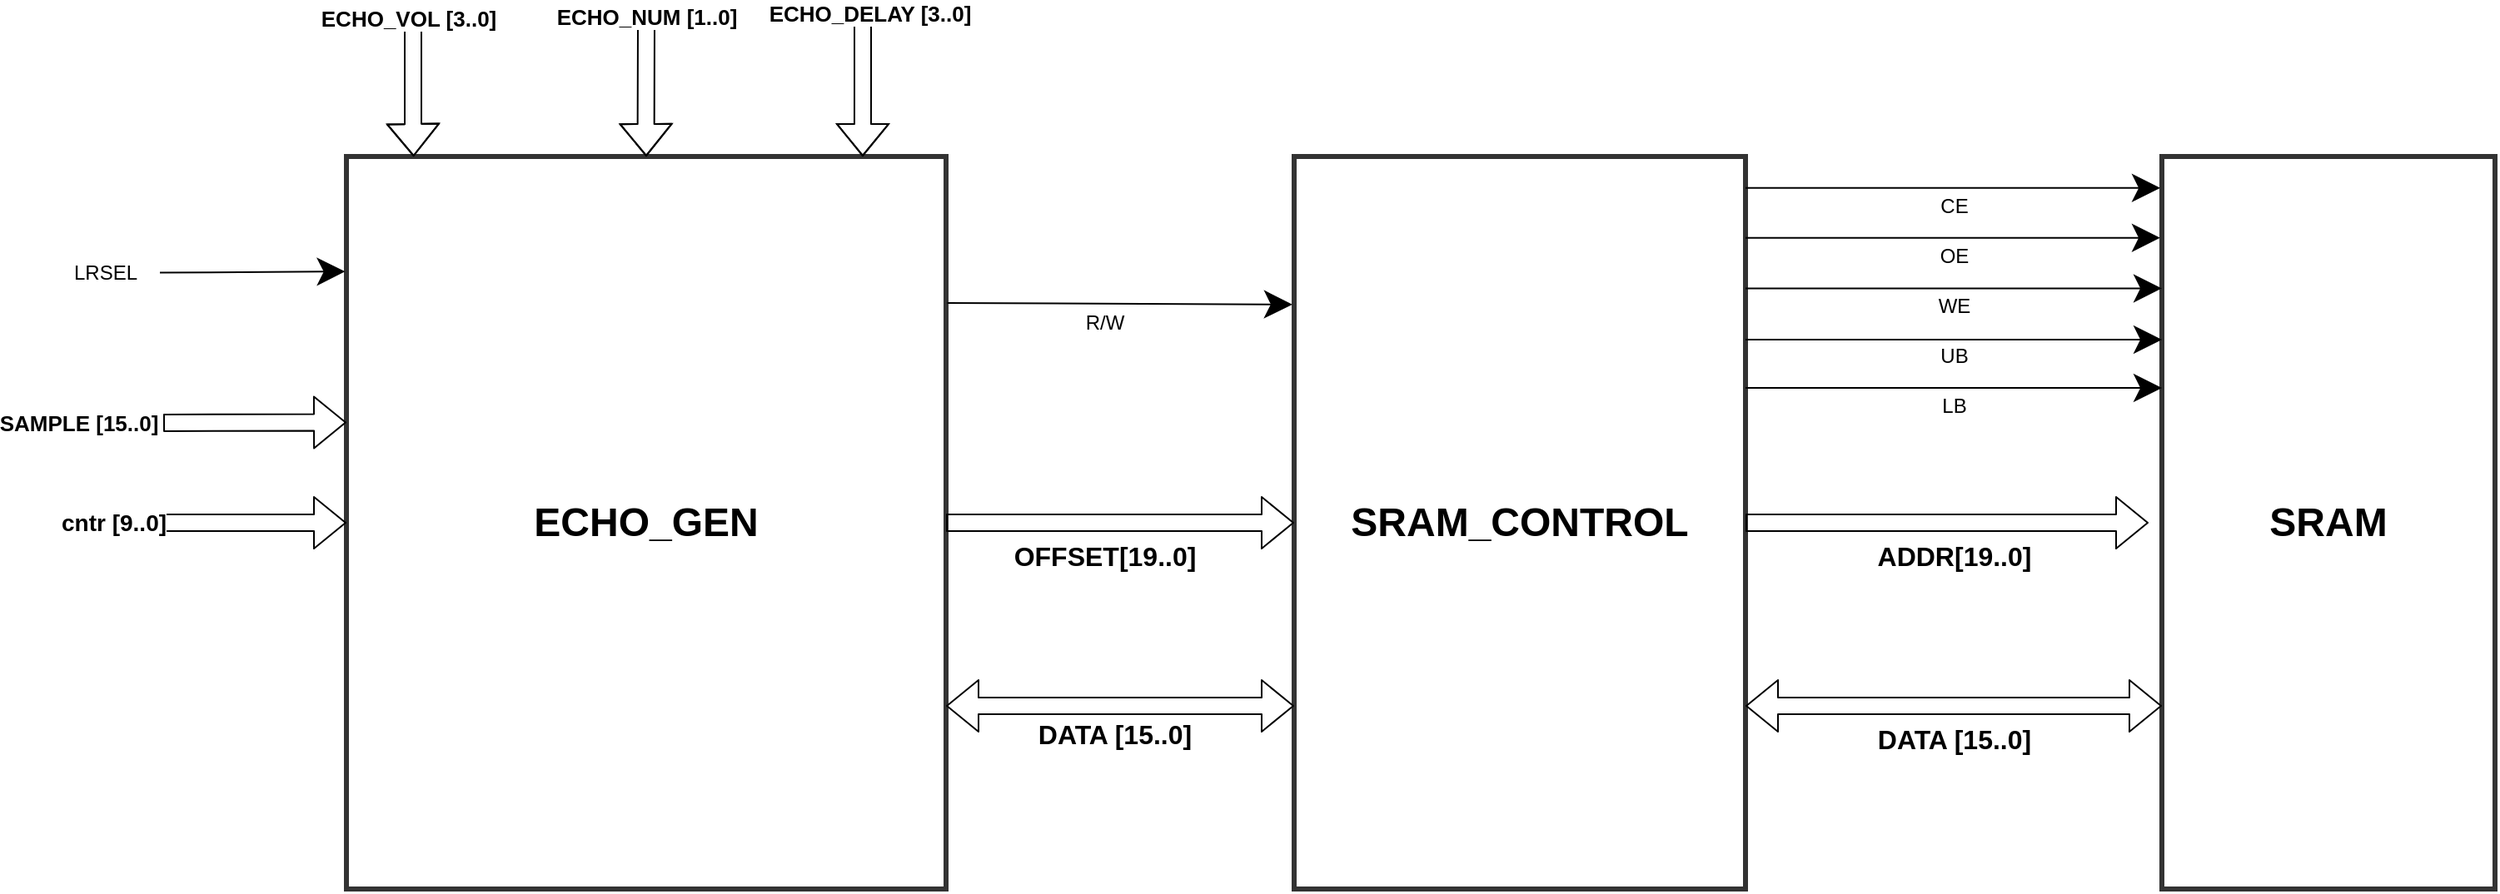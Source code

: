 <mxfile version="15.3.5" type="device" pages="3"><diagram id="BzbhYuWkib3tNttqI7C6" name="Page-2"><mxGraphModel dx="1673" dy="829" grid="1" gridSize="10" guides="1" tooltips="1" connect="1" arrows="1" fold="1" page="1" pageScale="1" pageWidth="1169" pageHeight="1654" math="0" shadow="0"><root><mxCell id="0"/><mxCell id="1" parent="0"/><mxCell id="IIOZ54nxgwFDsLbY3LtW-1" value="&lt;font style=&quot;font-size: 24px&quot;&gt;&lt;b&gt;ECHO_GEN&lt;/b&gt;&lt;/font&gt;" style="rounded=0;whiteSpace=wrap;html=1;hachureGap=4;pointerEvents=0;opacity=80;strokeWidth=3;" vertex="1" parent="1"><mxGeometry x="510" y="270" width="360" height="440" as="geometry"/></mxCell><mxCell id="IIOZ54nxgwFDsLbY3LtW-2" value="LRSEL" style="text;html=1;align=center;verticalAlign=middle;resizable=0;points=[];autosize=1;strokeColor=none;fillColor=none;fontStyle=0;fontSize=12;" vertex="1" parent="1"><mxGeometry x="340" y="330" width="50" height="20" as="geometry"/></mxCell><mxCell id="IIOZ54nxgwFDsLbY3LtW-3" value="" style="endArrow=classic;html=1;startSize=14;endSize=14;sourcePerimeterSpacing=8;targetPerimeterSpacing=8;entryX=-0.002;entryY=0.157;entryDx=0;entryDy=0;entryPerimeter=0;" edge="1" parent="1" source="IIOZ54nxgwFDsLbY3LtW-2" target="IIOZ54nxgwFDsLbY3LtW-1"><mxGeometry width="50" height="50" relative="1" as="geometry"><mxPoint x="535" y="420" as="sourcePoint"/><mxPoint x="515" y="327" as="targetPoint"/></mxGeometry></mxCell><mxCell id="IIOZ54nxgwFDsLbY3LtW-4" value="&lt;b&gt;&lt;font style=&quot;font-size: 24px&quot;&gt;SRAM_CONTROL&lt;/font&gt;&lt;/b&gt;" style="rounded=0;whiteSpace=wrap;html=1;hachureGap=4;pointerEvents=0;opacity=80;strokeWidth=3;" vertex="1" parent="1"><mxGeometry x="1079" y="270" width="271" height="440" as="geometry"/></mxCell><mxCell id="IIOZ54nxgwFDsLbY3LtW-5" value="R/W" style="text;html=1;align=center;verticalAlign=middle;resizable=0;points=[];autosize=1;strokeColor=none;fillColor=none;fontSize=12;" vertex="1" parent="1"><mxGeometry x="945" y="360" width="40" height="20" as="geometry"/></mxCell><mxCell id="IIOZ54nxgwFDsLbY3LtW-6" value="" style="endArrow=classic;html=1;startSize=14;endSize=14;sourcePerimeterSpacing=8;targetPerimeterSpacing=8;exitX=1.002;exitY=0.2;exitDx=0;exitDy=0;exitPerimeter=0;entryX=-0.004;entryY=0.202;entryDx=0;entryDy=0;entryPerimeter=0;" edge="1" parent="1" source="IIOZ54nxgwFDsLbY3LtW-1" target="IIOZ54nxgwFDsLbY3LtW-4"><mxGeometry width="50" height="50" relative="1" as="geometry"><mxPoint x="1064" y="480" as="sourcePoint"/><mxPoint x="1083" y="360" as="targetPoint"/></mxGeometry></mxCell><mxCell id="IIOZ54nxgwFDsLbY3LtW-7" value="" style="shape=flexArrow;endArrow=classic;html=1;sourcePerimeterSpacing=8;targetPerimeterSpacing=8;entryX=0;entryY=0.5;entryDx=0;entryDy=0;exitX=1;exitY=0.5;exitDx=0;exitDy=0;" edge="1" parent="1" source="IIOZ54nxgwFDsLbY3LtW-1" target="IIOZ54nxgwFDsLbY3LtW-4"><mxGeometry width="50" height="50" relative="1" as="geometry"><mxPoint x="1000" y="490" as="sourcePoint"/><mxPoint x="1055" y="490" as="targetPoint"/></mxGeometry></mxCell><mxCell id="IIOZ54nxgwFDsLbY3LtW-8" value="&lt;b&gt;&lt;font style=&quot;font-size: 16px&quot;&gt;OFFSET[19..0]&lt;/font&gt;&lt;/b&gt;" style="text;html=1;align=center;verticalAlign=middle;resizable=0;points=[];autosize=1;strokeColor=none;fillColor=none;" vertex="1" parent="1"><mxGeometry x="900" y="500" width="130" height="20" as="geometry"/></mxCell><mxCell id="IIOZ54nxgwFDsLbY3LtW-9" value="&lt;b&gt;&lt;font style=&quot;font-size: 24px&quot;&gt;SRAM&lt;/font&gt;&lt;/b&gt;" style="rounded=0;whiteSpace=wrap;html=1;hachureGap=4;pointerEvents=0;opacity=80;strokeWidth=3;" vertex="1" parent="1"><mxGeometry x="1600" y="270" width="200" height="440" as="geometry"/></mxCell><mxCell id="IIOZ54nxgwFDsLbY3LtW-10" value="CE" style="text;html=1;align=center;verticalAlign=middle;resizable=0;points=[];autosize=1;strokeColor=none;fillColor=none;" vertex="1" parent="1"><mxGeometry x="1460" y="290" width="30" height="20" as="geometry"/></mxCell><mxCell id="IIOZ54nxgwFDsLbY3LtW-11" value="" style="endArrow=classic;html=1;startSize=14;endSize=14;sourcePerimeterSpacing=8;targetPerimeterSpacing=8;entryX=-0.005;entryY=0.043;entryDx=0;entryDy=0;entryPerimeter=0;exitX=1;exitY=0.043;exitDx=0;exitDy=0;exitPerimeter=0;" edge="1" parent="1" source="IIOZ54nxgwFDsLbY3LtW-4" target="IIOZ54nxgwFDsLbY3LtW-9"><mxGeometry width="50" height="50" relative="1" as="geometry"><mxPoint x="1515.0" y="289.775" as="sourcePoint"/><mxPoint x="1601.62" y="289.08" as="targetPoint"/></mxGeometry></mxCell><mxCell id="IIOZ54nxgwFDsLbY3LtW-12" value="" style="shape=flexArrow;endArrow=classic;html=1;sourcePerimeterSpacing=8;targetPerimeterSpacing=8;exitX=1;exitY=0.5;exitDx=0;exitDy=0;" edge="1" parent="1" source="IIOZ54nxgwFDsLbY3LtW-4" target="IIOZ54nxgwFDsLbY3LtW-9"><mxGeometry width="50" height="50" relative="1" as="geometry"><mxPoint x="1530.0" y="460" as="sourcePoint"/><mxPoint x="1602" y="460" as="targetPoint"/></mxGeometry></mxCell><mxCell id="IIOZ54nxgwFDsLbY3LtW-13" value="&lt;b&gt;&lt;font style=&quot;font-size: 16px&quot;&gt;ADDR[19..0]&lt;/font&gt;&lt;/b&gt;" style="text;html=1;align=center;verticalAlign=middle;resizable=0;points=[];autosize=1;strokeColor=none;fillColor=none;" vertex="1" parent="1"><mxGeometry x="1420" y="500" width="110" height="20" as="geometry"/></mxCell><mxCell id="IIOZ54nxgwFDsLbY3LtW-14" value="" style="shape=flexArrow;endArrow=classic;startArrow=classic;html=1;sourcePerimeterSpacing=8;targetPerimeterSpacing=8;entryX=0;entryY=0.75;entryDx=0;entryDy=0;exitX=1;exitY=0.75;exitDx=0;exitDy=0;" edge="1" parent="1" source="IIOZ54nxgwFDsLbY3LtW-4" target="IIOZ54nxgwFDsLbY3LtW-9"><mxGeometry width="100" height="100" relative="1" as="geometry"><mxPoint x="1495" y="580" as="sourcePoint"/><mxPoint x="1595" y="480" as="targetPoint"/></mxGeometry></mxCell><mxCell id="IIOZ54nxgwFDsLbY3LtW-15" value="&lt;b&gt;&lt;font style=&quot;font-size: 16px&quot;&gt;DATA [15..0]&lt;/font&gt;&lt;/b&gt;" style="edgeLabel;html=1;align=center;verticalAlign=middle;resizable=0;points=[];" vertex="1" connectable="0" parent="IIOZ54nxgwFDsLbY3LtW-14"><mxGeometry x="-0.021" y="-2" relative="1" as="geometry"><mxPoint x="2" y="18" as="offset"/></mxGeometry></mxCell><mxCell id="IIOZ54nxgwFDsLbY3LtW-16" value="&lt;b&gt;&lt;font style=&quot;font-size: 16px&quot;&gt;DATA [15..0]&lt;/font&gt;&lt;/b&gt;" style="edgeLabel;html=1;align=center;verticalAlign=middle;resizable=0;points=[];" vertex="1" connectable="0" parent="IIOZ54nxgwFDsLbY3LtW-14"><mxGeometry x="-0.021" y="-2" relative="1" as="geometry"><mxPoint x="-502" y="15" as="offset"/></mxGeometry></mxCell><mxCell id="IIOZ54nxgwFDsLbY3LtW-17" value="OE" style="text;html=1;align=center;verticalAlign=middle;resizable=0;points=[];autosize=1;strokeColor=none;fillColor=none;" vertex="1" parent="1"><mxGeometry x="1460" y="320" width="30" height="20" as="geometry"/></mxCell><mxCell id="IIOZ54nxgwFDsLbY3LtW-18" value="" style="endArrow=classic;html=1;startSize=14;endSize=14;sourcePerimeterSpacing=8;targetPerimeterSpacing=8;entryX=-0.005;entryY=0.111;entryDx=0;entryDy=0;entryPerimeter=0;exitX=1;exitY=0.111;exitDx=0;exitDy=0;exitPerimeter=0;" edge="1" parent="1" source="IIOZ54nxgwFDsLbY3LtW-4" target="IIOZ54nxgwFDsLbY3LtW-9"><mxGeometry width="50" height="50" relative="1" as="geometry"><mxPoint x="1515.0" y="319.775" as="sourcePoint"/><mxPoint x="1601.62" y="319.08" as="targetPoint"/></mxGeometry></mxCell><mxCell id="IIOZ54nxgwFDsLbY3LtW-19" value="WE" style="text;html=1;align=center;verticalAlign=middle;resizable=0;points=[];autosize=1;strokeColor=none;fillColor=none;" vertex="1" parent="1"><mxGeometry x="1460" y="350" width="30" height="20" as="geometry"/></mxCell><mxCell id="IIOZ54nxgwFDsLbY3LtW-20" value="" style="endArrow=classic;html=1;startSize=14;endSize=14;sourcePerimeterSpacing=8;targetPerimeterSpacing=8;entryX=0;entryY=0.18;entryDx=0;entryDy=0;entryPerimeter=0;exitX=1;exitY=0.18;exitDx=0;exitDy=0;exitPerimeter=0;" edge="1" parent="1" source="IIOZ54nxgwFDsLbY3LtW-4" target="IIOZ54nxgwFDsLbY3LtW-9"><mxGeometry width="50" height="50" relative="1" as="geometry"><mxPoint x="1515.38" y="349.775" as="sourcePoint"/><mxPoint x="1602" y="349.08" as="targetPoint"/></mxGeometry></mxCell><mxCell id="IIOZ54nxgwFDsLbY3LtW-21" value="UB" style="text;html=1;align=center;verticalAlign=middle;resizable=0;points=[];autosize=1;strokeColor=none;fillColor=none;" vertex="1" parent="1"><mxGeometry x="1460" y="380" width="30" height="20" as="geometry"/></mxCell><mxCell id="IIOZ54nxgwFDsLbY3LtW-22" value="" style="endArrow=classic;html=1;startSize=14;endSize=14;sourcePerimeterSpacing=8;targetPerimeterSpacing=8;entryX=0;entryY=0.25;entryDx=0;entryDy=0;exitX=1;exitY=0.25;exitDx=0;exitDy=0;" edge="1" parent="1" source="IIOZ54nxgwFDsLbY3LtW-4" target="IIOZ54nxgwFDsLbY3LtW-9"><mxGeometry width="50" height="50" relative="1" as="geometry"><mxPoint x="1515.38" y="379.775" as="sourcePoint"/><mxPoint x="1602" y="379.08" as="targetPoint"/></mxGeometry></mxCell><mxCell id="IIOZ54nxgwFDsLbY3LtW-23" value="LB" style="text;html=1;align=center;verticalAlign=middle;resizable=0;points=[];autosize=1;strokeColor=none;fillColor=none;" vertex="1" parent="1"><mxGeometry x="1460" y="410" width="30" height="20" as="geometry"/></mxCell><mxCell id="IIOZ54nxgwFDsLbY3LtW-24" value="" style="endArrow=classic;html=1;startSize=14;endSize=14;sourcePerimeterSpacing=8;targetPerimeterSpacing=8;entryX=0;entryY=0.316;entryDx=0;entryDy=0;entryPerimeter=0;exitX=1;exitY=0.316;exitDx=0;exitDy=0;exitPerimeter=0;" edge="1" parent="1" source="IIOZ54nxgwFDsLbY3LtW-4" target="IIOZ54nxgwFDsLbY3LtW-9"><mxGeometry width="50" height="50" relative="1" as="geometry"><mxPoint x="1515" y="409" as="sourcePoint"/><mxPoint x="1602" y="409.08" as="targetPoint"/></mxGeometry></mxCell><mxCell id="IIOZ54nxgwFDsLbY3LtW-39" value="" style="shape=flexArrow;endArrow=block;html=1;entryX=0;entryY=0.75;entryDx=0;entryDy=0;exitX=1;exitY=0.75;exitDx=0;exitDy=0;startArrow=block;" edge="1" parent="1" source="IIOZ54nxgwFDsLbY3LtW-1" target="IIOZ54nxgwFDsLbY3LtW-4"><mxGeometry width="50" height="50" relative="1" as="geometry"><mxPoint x="930" y="642" as="sourcePoint"/><mxPoint x="980" y="592" as="targetPoint"/></mxGeometry></mxCell><mxCell id="IIOZ54nxgwFDsLbY3LtW-40" value="" style="shape=flexArrow;endArrow=classic;html=1;strokeColor=#000000;fillColor=none;entryX=0.112;entryY=0;entryDx=0;entryDy=0;entryPerimeter=0;" edge="1" parent="1" target="IIOZ54nxgwFDsLbY3LtW-1"><mxGeometry width="50" height="50" relative="1" as="geometry"><mxPoint x="550" y="190" as="sourcePoint"/><mxPoint x="550" y="270" as="targetPoint"/><Array as="points"><mxPoint x="550" y="250"/></Array></mxGeometry></mxCell><mxCell id="IIOZ54nxgwFDsLbY3LtW-41" value="ECHO_VOL [3..0]" style="edgeLabel;html=1;align=center;verticalAlign=middle;resizable=0;points=[];fontStyle=1;fontSize=13;" vertex="1" connectable="0" parent="IIOZ54nxgwFDsLbY3LtW-40"><mxGeometry x="-0.283" relative="1" as="geometry"><mxPoint x="-3" y="-32" as="offset"/></mxGeometry></mxCell><mxCell id="IIOZ54nxgwFDsLbY3LtW-42" value="" style="shape=flexArrow;endArrow=classic;html=1;fontSize=12;strokeColor=#000000;fillColor=none;entryX=0.5;entryY=0;entryDx=0;entryDy=0;" edge="1" parent="1" target="IIOZ54nxgwFDsLbY3LtW-1"><mxGeometry width="50" height="50" relative="1" as="geometry"><mxPoint x="690" y="190" as="sourcePoint"/><mxPoint x="690" y="270" as="targetPoint"/><Array as="points"><mxPoint x="689.83" y="250"/></Array></mxGeometry></mxCell><mxCell id="IIOZ54nxgwFDsLbY3LtW-43" value="ECHO_NUM [1..0]" style="edgeLabel;html=1;align=center;verticalAlign=middle;resizable=0;points=[];fontSize=13;fontStyle=1;labelBackgroundColor=#ffffff;" vertex="1" connectable="0" parent="IIOZ54nxgwFDsLbY3LtW-42"><mxGeometry x="-0.373" relative="1" as="geometry"><mxPoint y="-29" as="offset"/></mxGeometry></mxCell><mxCell id="IIOZ54nxgwFDsLbY3LtW-44" value="" style="shape=flexArrow;endArrow=classic;html=1;fontSize=12;strokeColor=#000000;fillColor=none;entryX=0.861;entryY=0;entryDx=0;entryDy=0;entryPerimeter=0;" edge="1" parent="1" target="IIOZ54nxgwFDsLbY3LtW-1"><mxGeometry width="50" height="50" relative="1" as="geometry"><mxPoint x="820" y="190" as="sourcePoint"/><mxPoint x="820" y="260" as="targetPoint"/><Array as="points"><mxPoint x="820" y="230"/></Array></mxGeometry></mxCell><mxCell id="IIOZ54nxgwFDsLbY3LtW-45" value="&lt;b style=&quot;font-size: 13px;&quot;&gt;ECHO_DELAY [3..0]&lt;/b&gt;" style="edgeLabel;html=1;align=center;verticalAlign=middle;resizable=0;points=[];fontSize=13;" vertex="1" connectable="0" parent="IIOZ54nxgwFDsLbY3LtW-44"><mxGeometry x="-0.596" y="1" relative="1" as="geometry"><mxPoint x="3" y="-22" as="offset"/></mxGeometry></mxCell><mxCell id="IIOZ54nxgwFDsLbY3LtW-46" value="" style="shape=flexArrow;endArrow=classic;html=1;fontSize=12;strokeColor=#000000;fillColor=none;entryX=0;entryY=0.363;entryDx=0;entryDy=0;entryPerimeter=0;" edge="1" parent="1" target="IIOZ54nxgwFDsLbY3LtW-1"><mxGeometry width="50" height="50" relative="1" as="geometry"><mxPoint x="400" y="430" as="sourcePoint"/><mxPoint x="390" y="380" as="targetPoint"/></mxGeometry></mxCell><mxCell id="IIOZ54nxgwFDsLbY3LtW-47" value="SAMPLE [15..0]" style="edgeLabel;html=1;align=center;verticalAlign=middle;resizable=0;points=[];fontSize=13;fontStyle=1" vertex="1" connectable="0" parent="IIOZ54nxgwFDsLbY3LtW-46"><mxGeometry x="-0.433" y="-1" relative="1" as="geometry"><mxPoint x="-82" y="-1" as="offset"/></mxGeometry></mxCell><mxCell id="IIOZ54nxgwFDsLbY3LtW-48" value="" style="shape=flexArrow;endArrow=classic;html=1;fontSize=12;strokeColor=#000000;fillColor=none;entryX=0;entryY=0.5;entryDx=0;entryDy=0;" edge="1" parent="1" target="IIOZ54nxgwFDsLbY3LtW-1"><mxGeometry width="50" height="50" relative="1" as="geometry"><mxPoint x="400" y="490" as="sourcePoint"/><mxPoint x="400" y="520" as="targetPoint"/></mxGeometry></mxCell><mxCell id="IIOZ54nxgwFDsLbY3LtW-49" value="&lt;span style=&quot;font-size: 14px;&quot;&gt;cntr [9..0]&lt;/span&gt;" style="edgeLabel;html=1;align=center;verticalAlign=middle;resizable=0;points=[];fontSize=14;fontStyle=1" vertex="1" connectable="0" parent="IIOZ54nxgwFDsLbY3LtW-48"><mxGeometry x="-0.56" y="2" relative="1" as="geometry"><mxPoint x="-54" y="2" as="offset"/></mxGeometry></mxCell></root></mxGraphModel></diagram><diagram id="s8QAmoc2l-FAA1On6jS-" name="Page-3"><mxGraphModel dx="1422" dy="705" grid="1" gridSize="10" guides="1" tooltips="1" connect="1" arrows="1" fold="1" page="1" pageScale="1" pageWidth="1169" pageHeight="1654" math="0" shadow="0"><root><mxCell id="VlrSIT2O_JNxKj9XcHL7-0"/><mxCell id="VlrSIT2O_JNxKj9XcHL7-1" parent="VlrSIT2O_JNxKj9XcHL7-0"/><mxCell id="VlrSIT2O_JNxKj9XcHL7-2" style="edgeStyle=orthogonalEdgeStyle;rounded=0;orthogonalLoop=1;jettySize=auto;html=1;exitX=0.5;exitY=1;exitDx=0;exitDy=0;entryX=0.5;entryY=0;entryDx=0;entryDy=0;" edge="1" parent="VlrSIT2O_JNxKj9XcHL7-1" source="VlrSIT2O_JNxKj9XcHL7-3" target="VlrSIT2O_JNxKj9XcHL7-11"><mxGeometry relative="1" as="geometry"/></mxCell><mxCell id="VlrSIT2O_JNxKj9XcHL7-3" value="&lt;b&gt;&lt;font style=&quot;font-size: 16px&quot;&gt;L·T&lt;/font&gt;&lt;/b&gt;" style="rounded=0;whiteSpace=wrap;html=1;" vertex="1" parent="VlrSIT2O_JNxKj9XcHL7-1"><mxGeometry x="580" y="710" width="60" height="60" as="geometry"/></mxCell><mxCell id="VlrSIT2O_JNxKj9XcHL7-4" style="edgeStyle=orthogonalEdgeStyle;rounded=0;orthogonalLoop=1;jettySize=auto;html=1;exitX=0.5;exitY=0;exitDx=0;exitDy=0;entryX=0.5;entryY=1;entryDx=0;entryDy=0;" edge="1" parent="VlrSIT2O_JNxKj9XcHL7-1" source="VlrSIT2O_JNxKj9XcHL7-5" target="VlrSIT2O_JNxKj9XcHL7-26"><mxGeometry relative="1" as="geometry"/></mxCell><mxCell id="VlrSIT2O_JNxKj9XcHL7-5" value="&lt;font style=&quot;font-size: 28px&quot;&gt;&lt;b&gt;+&lt;/b&gt;&lt;/font&gt;" style="ellipse;whiteSpace=wrap;html=1;aspect=fixed;" vertex="1" parent="VlrSIT2O_JNxKj9XcHL7-1"><mxGeometry x="860" y="770" width="60" height="60" as="geometry"/></mxCell><mxCell id="VlrSIT2O_JNxKj9XcHL7-6" style="edgeStyle=orthogonalEdgeStyle;rounded=0;orthogonalLoop=1;jettySize=auto;html=1;exitX=1;exitY=0.5;exitDx=0;exitDy=0;entryX=0.1;entryY=0.5;entryDx=0;entryDy=0;entryPerimeter=0;" edge="1" parent="VlrSIT2O_JNxKj9XcHL7-1" source="VlrSIT2O_JNxKj9XcHL7-7" target="VlrSIT2O_JNxKj9XcHL7-96"><mxGeometry relative="1" as="geometry"/></mxCell><mxCell id="VlrSIT2O_JNxKj9XcHL7-7" value="&lt;b&gt;&lt;font style=&quot;font-size: 16px&quot;&gt;E1&lt;/font&gt;&lt;/b&gt;" style="triangle;whiteSpace=wrap;html=1;" vertex="1" parent="VlrSIT2O_JNxKj9XcHL7-1"><mxGeometry x="680" y="770" width="60" height="60" as="geometry"/></mxCell><mxCell id="VlrSIT2O_JNxKj9XcHL7-8" style="edgeStyle=orthogonalEdgeStyle;rounded=0;orthogonalLoop=1;jettySize=auto;html=1;exitX=1;exitY=0.5;exitDx=0;exitDy=0;entryX=0.5;entryY=0;entryDx=0;entryDy=0;" edge="1" parent="VlrSIT2O_JNxKj9XcHL7-1" source="VlrSIT2O_JNxKj9XcHL7-9" target="VlrSIT2O_JNxKj9XcHL7-3"><mxGeometry relative="1" as="geometry"/></mxCell><mxCell id="VlrSIT2O_JNxKj9XcHL7-9" value="&lt;b&gt;&lt;font style=&quot;font-size: 14px&quot;&gt;&amp;nbsp;Echo-vol&lt;/font&gt;&lt;/b&gt;" style="triangle;whiteSpace=wrap;html=1;direction=south;labelPosition=center;verticalLabelPosition=top;align=center;verticalAlign=bottom;spacingTop=0;spacing=-23;" vertex="1" parent="VlrSIT2O_JNxKj9XcHL7-1"><mxGeometry x="570" y="590" width="80" height="80" as="geometry"/></mxCell><mxCell id="VlrSIT2O_JNxKj9XcHL7-10" style="edgeStyle=orthogonalEdgeStyle;rounded=0;orthogonalLoop=1;jettySize=auto;html=1;entryX=0.5;entryY=0;entryDx=0;entryDy=0;" edge="1" parent="VlrSIT2O_JNxKj9XcHL7-1" source="VlrSIT2O_JNxKj9XcHL7-11" target="VlrSIT2O_JNxKj9XcHL7-15"><mxGeometry relative="1" as="geometry"/></mxCell><mxCell id="VlrSIT2O_JNxKj9XcHL7-11" value="&lt;b&gt;&lt;font style=&quot;font-size: 16px&quot;&gt;L·T&lt;/font&gt;&lt;/b&gt;" style="rounded=0;whiteSpace=wrap;html=1;" vertex="1" parent="VlrSIT2O_JNxKj9XcHL7-1"><mxGeometry x="580" y="840" width="60" height="60" as="geometry"/></mxCell><mxCell id="VlrSIT2O_JNxKj9XcHL7-12" style="edgeStyle=orthogonalEdgeStyle;rounded=0;orthogonalLoop=1;jettySize=auto;html=1;exitX=0.5;exitY=0;exitDx=0;exitDy=0;entryX=0.5;entryY=1;entryDx=0;entryDy=0;" edge="1" parent="VlrSIT2O_JNxKj9XcHL7-1" source="VlrSIT2O_JNxKj9XcHL7-13" target="VlrSIT2O_JNxKj9XcHL7-5"><mxGeometry relative="1" as="geometry"/></mxCell><mxCell id="VlrSIT2O_JNxKj9XcHL7-13" value="&lt;font style=&quot;font-size: 28px&quot;&gt;&lt;b&gt;+&lt;/b&gt;&lt;/font&gt;" style="ellipse;whiteSpace=wrap;html=1;aspect=fixed;" vertex="1" parent="VlrSIT2O_JNxKj9XcHL7-1"><mxGeometry x="860" y="920" width="60" height="60" as="geometry"/></mxCell><mxCell id="VlrSIT2O_JNxKj9XcHL7-14" style="edgeStyle=orthogonalEdgeStyle;rounded=0;orthogonalLoop=1;jettySize=auto;html=1;" edge="1" parent="VlrSIT2O_JNxKj9XcHL7-1" source="VlrSIT2O_JNxKj9XcHL7-15" target="VlrSIT2O_JNxKj9XcHL7-18"><mxGeometry relative="1" as="geometry"/></mxCell><mxCell id="VlrSIT2O_JNxKj9XcHL7-15" value="&lt;b&gt;&lt;font style=&quot;font-size: 16px&quot;&gt;L·T&lt;/font&gt;&lt;/b&gt;" style="rounded=0;whiteSpace=wrap;html=1;" vertex="1" parent="VlrSIT2O_JNxKj9XcHL7-1"><mxGeometry x="580" y="990" width="60" height="60" as="geometry"/></mxCell><mxCell id="VlrSIT2O_JNxKj9XcHL7-16" style="edgeStyle=orthogonalEdgeStyle;rounded=0;orthogonalLoop=1;jettySize=auto;html=1;exitX=0.5;exitY=0;exitDx=0;exitDy=0;entryX=0.5;entryY=1;entryDx=0;entryDy=0;" edge="1" parent="VlrSIT2O_JNxKj9XcHL7-1" source="VlrSIT2O_JNxKj9XcHL7-17" target="VlrSIT2O_JNxKj9XcHL7-13"><mxGeometry relative="1" as="geometry"/></mxCell><mxCell id="VlrSIT2O_JNxKj9XcHL7-17" value="&lt;font style=&quot;font-size: 28px&quot;&gt;&lt;b&gt;+&lt;/b&gt;&lt;/font&gt;" style="ellipse;whiteSpace=wrap;html=1;aspect=fixed;" vertex="1" parent="VlrSIT2O_JNxKj9XcHL7-1"><mxGeometry x="860" y="1070" width="60" height="60" as="geometry"/></mxCell><mxCell id="VlrSIT2O_JNxKj9XcHL7-18" value="&lt;b&gt;&lt;font style=&quot;font-size: 16px&quot;&gt;L·T&lt;/font&gt;&lt;/b&gt;" style="rounded=0;whiteSpace=wrap;html=1;" vertex="1" parent="VlrSIT2O_JNxKj9XcHL7-1"><mxGeometry x="580" y="1140" width="60" height="60" as="geometry"/></mxCell><mxCell id="VlrSIT2O_JNxKj9XcHL7-19" value="" style="edgeStyle=orthogonalEdgeStyle;rounded=0;orthogonalLoop=1;jettySize=auto;html=1;fontSize=16;" edge="1" parent="VlrSIT2O_JNxKj9XcHL7-1" source="VlrSIT2O_JNxKj9XcHL7-20" target="VlrSIT2O_JNxKj9XcHL7-102"><mxGeometry relative="1" as="geometry"/></mxCell><mxCell id="VlrSIT2O_JNxKj9XcHL7-20" value="&lt;b&gt;&lt;font style=&quot;font-size: 16px&quot;&gt;E4&lt;/font&gt;&lt;/b&gt;" style="triangle;whiteSpace=wrap;html=1;" vertex="1" parent="VlrSIT2O_JNxKj9XcHL7-1"><mxGeometry x="680" y="1210" width="60" height="60" as="geometry"/></mxCell><mxCell id="VlrSIT2O_JNxKj9XcHL7-21" value="" style="endArrow=classic;html=1;entryX=0;entryY=0.5;entryDx=0;entryDy=0;" edge="1" parent="VlrSIT2O_JNxKj9XcHL7-1" target="VlrSIT2O_JNxKj9XcHL7-7"><mxGeometry width="50" height="50" relative="1" as="geometry"><mxPoint x="610" y="800" as="sourcePoint"/><mxPoint x="700" y="790" as="targetPoint"/></mxGeometry></mxCell><mxCell id="VlrSIT2O_JNxKj9XcHL7-22" value="" style="endArrow=classic;html=1;entryX=0;entryY=0.5;entryDx=0;entryDy=0;startArrow=none;" edge="1" parent="VlrSIT2O_JNxKj9XcHL7-1" source="VlrSIT2O_JNxKj9XcHL7-92"><mxGeometry width="50" height="50" relative="1" as="geometry"><mxPoint x="610" y="949.5" as="sourcePoint"/><mxPoint x="720" y="949.5" as="targetPoint"/></mxGeometry></mxCell><mxCell id="VlrSIT2O_JNxKj9XcHL7-23" value="" style="endArrow=classic;html=1;entryX=0;entryY=0.5;entryDx=0;entryDy=0;startArrow=none;" edge="1" parent="VlrSIT2O_JNxKj9XcHL7-1" source="VlrSIT2O_JNxKj9XcHL7-94"><mxGeometry width="50" height="50" relative="1" as="geometry"><mxPoint x="610" y="1099.5" as="sourcePoint"/><mxPoint x="720" y="1099.5" as="targetPoint"/></mxGeometry></mxCell><mxCell id="VlrSIT2O_JNxKj9XcHL7-24" value="" style="endArrow=classic;html=1;entryX=0;entryY=0.5;entryDx=0;entryDy=0;exitX=0.5;exitY=1;exitDx=0;exitDy=0;rounded=0;" edge="1" parent="VlrSIT2O_JNxKj9XcHL7-1" source="VlrSIT2O_JNxKj9XcHL7-18" target="VlrSIT2O_JNxKj9XcHL7-20"><mxGeometry width="50" height="50" relative="1" as="geometry"><mxPoint x="610" y="1210" as="sourcePoint"/><mxPoint x="720" y="1240" as="targetPoint"/><Array as="points"><mxPoint x="610" y="1240"/></Array></mxGeometry></mxCell><mxCell id="VlrSIT2O_JNxKj9XcHL7-25" style="edgeStyle=orthogonalEdgeStyle;rounded=0;orthogonalLoop=1;jettySize=auto;html=1;exitX=1;exitY=0.5;exitDx=0;exitDy=0;" edge="1" parent="VlrSIT2O_JNxKj9XcHL7-1" source="VlrSIT2O_JNxKj9XcHL7-26"><mxGeometry relative="1" as="geometry"><mxPoint x="1030" y="540" as="targetPoint"/></mxGeometry></mxCell><mxCell id="VlrSIT2O_JNxKj9XcHL7-26" value="&lt;font style=&quot;font-size: 28px&quot;&gt;&lt;b&gt;+&lt;/b&gt;&lt;/font&gt;" style="ellipse;whiteSpace=wrap;html=1;aspect=fixed;" vertex="1" parent="VlrSIT2O_JNxKj9XcHL7-1"><mxGeometry x="860" y="510" width="60" height="60" as="geometry"/></mxCell><mxCell id="VlrSIT2O_JNxKj9XcHL7-27" value="" style="endArrow=classic;html=1;entryX=0;entryY=0.5;entryDx=0;entryDy=0;" edge="1" parent="VlrSIT2O_JNxKj9XcHL7-1" target="VlrSIT2O_JNxKj9XcHL7-26"><mxGeometry width="50" height="50" relative="1" as="geometry"><mxPoint x="510" y="540" as="sourcePoint"/><mxPoint x="550" y="540" as="targetPoint"/></mxGeometry></mxCell><mxCell id="VlrSIT2O_JNxKj9XcHL7-28" value="&lt;b&gt;&lt;font style=&quot;font-size: 18px&quot;&gt;X[n]&lt;/font&gt;&lt;/b&gt;" style="text;html=1;strokeColor=none;fillColor=none;align=center;verticalAlign=middle;whiteSpace=wrap;rounded=0;" vertex="1" parent="VlrSIT2O_JNxKj9XcHL7-1"><mxGeometry x="450" y="530" width="40" height="20" as="geometry"/></mxCell><mxCell id="VlrSIT2O_JNxKj9XcHL7-29" value="" style="endArrow=classic;html=1;" edge="1" parent="VlrSIT2O_JNxKj9XcHL7-1" target="VlrSIT2O_JNxKj9XcHL7-9"><mxGeometry width="50" height="50" relative="1" as="geometry"><mxPoint x="610" y="540" as="sourcePoint"/><mxPoint x="860" y="800" as="targetPoint"/></mxGeometry></mxCell><mxCell id="VlrSIT2O_JNxKj9XcHL7-30" value="&lt;b&gt;&lt;font style=&quot;font-size: 18px&quot;&gt;Y[n]&lt;/font&gt;&lt;/b&gt;" style="text;html=1;strokeColor=none;fillColor=none;align=center;verticalAlign=middle;whiteSpace=wrap;rounded=0;" vertex="1" parent="VlrSIT2O_JNxKj9XcHL7-1"><mxGeometry x="1040" y="530" width="40" height="20" as="geometry"/></mxCell><mxCell id="VlrSIT2O_JNxKj9XcHL7-31" value="&lt;b&gt;&lt;font style=&quot;font-size: 18px&quot;&gt;X[n-L]&lt;/font&gt;&lt;/b&gt;" style="text;html=1;strokeColor=none;fillColor=none;align=center;verticalAlign=middle;whiteSpace=wrap;rounded=0;" vertex="1" parent="VlrSIT2O_JNxKj9XcHL7-1"><mxGeometry x="530" y="790" width="60" height="20" as="geometry"/></mxCell><mxCell id="VlrSIT2O_JNxKj9XcHL7-32" value="&lt;b&gt;&lt;font style=&quot;font-size: 18px&quot;&gt;X[n-2L]&lt;/font&gt;&lt;/b&gt;" style="text;html=1;strokeColor=none;fillColor=none;align=center;verticalAlign=middle;whiteSpace=wrap;rounded=0;" vertex="1" parent="VlrSIT2O_JNxKj9XcHL7-1"><mxGeometry x="520" y="940" width="70" height="20" as="geometry"/></mxCell><mxCell id="VlrSIT2O_JNxKj9XcHL7-33" value="&lt;b&gt;&lt;font style=&quot;font-size: 18px&quot;&gt;X[n-3L]&lt;/font&gt;&lt;/b&gt;" style="text;html=1;strokeColor=none;fillColor=none;align=center;verticalAlign=middle;whiteSpace=wrap;rounded=0;" vertex="1" parent="VlrSIT2O_JNxKj9XcHL7-1"><mxGeometry x="520" y="1090" width="70" height="20" as="geometry"/></mxCell><mxCell id="VlrSIT2O_JNxKj9XcHL7-34" value="&lt;b&gt;&lt;font style=&quot;font-size: 18px&quot;&gt;X[n-4L]&lt;/font&gt;&lt;/b&gt;" style="text;html=1;strokeColor=none;fillColor=none;align=center;verticalAlign=middle;whiteSpace=wrap;rounded=0;" vertex="1" parent="VlrSIT2O_JNxKj9XcHL7-1"><mxGeometry x="520" y="1220" width="70" height="20" as="geometry"/></mxCell><mxCell id="VlrSIT2O_JNxKj9XcHL7-35" value="&lt;b style=&quot;font-size: 16px&quot;&gt;Fs/16 &amp;lt; L &amp;lt; Fs&lt;br&gt;&amp;nbsp;1/16 s &amp;lt;Echo Delay &amp;lt; 1 sec&lt;br&gt;&lt;/b&gt;" style="text;html=1;strokeColor=none;fillColor=none;align=center;verticalAlign=middle;whiteSpace=wrap;rounded=0;fontSize=16;" vertex="1" parent="VlrSIT2O_JNxKj9XcHL7-1"><mxGeometry x="920" y="700" width="310" height="60" as="geometry"/></mxCell><mxCell id="VlrSIT2O_JNxKj9XcHL7-36" value="Number of Echos settings" style="shape=table;startSize=30;container=1;collapsible=0;childLayout=tableLayout;fontStyle=1;align=center;pointerEvents=1;fontSize=16;" vertex="1" parent="VlrSIT2O_JNxKj9XcHL7-1"><mxGeometry x="1050" y="790" width="380" height="390" as="geometry"/></mxCell><mxCell id="VlrSIT2O_JNxKj9XcHL7-37" value="" style="shape=partialRectangle;html=1;whiteSpace=wrap;collapsible=0;dropTarget=0;pointerEvents=0;fillColor=none;top=0;left=0;bottom=0;right=0;points=[[0,0.5],[1,0.5]];portConstraint=eastwest;" vertex="1" parent="VlrSIT2O_JNxKj9XcHL7-36"><mxGeometry y="30" width="380" height="40" as="geometry"/></mxCell><mxCell id="VlrSIT2O_JNxKj9XcHL7-38" value="Register" style="shape=partialRectangle;html=1;whiteSpace=wrap;connectable=0;fillColor=#CCE5FF;top=0;left=0;bottom=0;right=0;overflow=hidden;pointerEvents=1;strokeColor=#6c8ebf;fontSize=16;fontStyle=1" vertex="1" parent="VlrSIT2O_JNxKj9XcHL7-37"><mxGeometry width="80" height="40" as="geometry"><mxRectangle width="80" height="40" as="alternateBounds"/></mxGeometry></mxCell><mxCell id="VlrSIT2O_JNxKj9XcHL7-39" value="E1" style="shape=partialRectangle;html=1;whiteSpace=wrap;connectable=0;fillColor=#CCE5FF;top=0;left=0;bottom=0;right=0;overflow=hidden;pointerEvents=1;strokeColor=#1A1A1A;fontSize=16;fontStyle=1" vertex="1" parent="VlrSIT2O_JNxKj9XcHL7-37"><mxGeometry x="80" width="80" height="40" as="geometry"><mxRectangle width="80" height="40" as="alternateBounds"/></mxGeometry></mxCell><mxCell id="VlrSIT2O_JNxKj9XcHL7-40" value="E2" style="shape=partialRectangle;html=1;whiteSpace=wrap;connectable=0;fillColor=#CCE5FF;top=0;left=0;bottom=0;right=0;overflow=hidden;pointerEvents=1;strokeColor=#6c8ebf;fontSize=16;fontStyle=1" vertex="1" parent="VlrSIT2O_JNxKj9XcHL7-37"><mxGeometry x="160" width="80" height="40" as="geometry"><mxRectangle width="80" height="40" as="alternateBounds"/></mxGeometry></mxCell><mxCell id="VlrSIT2O_JNxKj9XcHL7-41" value="E3" style="shape=partialRectangle;html=1;whiteSpace=wrap;connectable=0;fillColor=#CCE5FF;top=0;left=0;bottom=0;right=0;overflow=hidden;pointerEvents=1;strokeColor=#6c8ebf;fontSize=16;fontStyle=1" vertex="1" parent="VlrSIT2O_JNxKj9XcHL7-37"><mxGeometry x="240" width="67" height="40" as="geometry"><mxRectangle width="67" height="40" as="alternateBounds"/></mxGeometry></mxCell><mxCell id="VlrSIT2O_JNxKj9XcHL7-42" value="E4" style="shape=partialRectangle;html=1;whiteSpace=wrap;connectable=0;fillColor=#CCE5FF;top=0;left=0;bottom=0;right=0;overflow=hidden;pointerEvents=1;strokeColor=#6c8ebf;fontSize=16;fontStyle=1" vertex="1" parent="VlrSIT2O_JNxKj9XcHL7-37"><mxGeometry x="307" width="73" height="40" as="geometry"><mxRectangle width="73" height="40" as="alternateBounds"/></mxGeometry></mxCell><mxCell id="VlrSIT2O_JNxKj9XcHL7-43" value="" style="shape=partialRectangle;html=1;whiteSpace=wrap;collapsible=0;dropTarget=0;pointerEvents=0;fillColor=none;top=0;left=0;bottom=0;right=0;points=[[0,0.5],[1,0.5]];portConstraint=eastwest;" vertex="1" parent="VlrSIT2O_JNxKj9XcHL7-36"><mxGeometry y="70" width="380" height="40" as="geometry"/></mxCell><mxCell id="VlrSIT2O_JNxKj9XcHL7-44" value="00" style="shape=partialRectangle;html=1;whiteSpace=wrap;connectable=0;fillColor=#dae8fc;top=0;left=0;bottom=0;right=0;overflow=hidden;pointerEvents=1;fontStyle=1;fontSize=16;strokeColor=#6c8ebf;" vertex="1" parent="VlrSIT2O_JNxKj9XcHL7-43"><mxGeometry width="80" height="40" as="geometry"><mxRectangle width="80" height="40" as="alternateBounds"/></mxGeometry></mxCell><mxCell id="VlrSIT2O_JNxKj9XcHL7-45" value="1" style="shape=partialRectangle;html=1;whiteSpace=wrap;connectable=0;fillColor=none;top=0;left=0;bottom=0;right=0;overflow=hidden;pointerEvents=1;fontStyle=1;fontSize=16;" vertex="1" parent="VlrSIT2O_JNxKj9XcHL7-43"><mxGeometry x="80" width="80" height="40" as="geometry"><mxRectangle width="80" height="40" as="alternateBounds"/></mxGeometry></mxCell><mxCell id="VlrSIT2O_JNxKj9XcHL7-46" value="0" style="shape=partialRectangle;html=1;whiteSpace=wrap;connectable=0;fillColor=none;top=0;left=0;bottom=0;right=0;overflow=hidden;pointerEvents=1;fontStyle=1;fontSize=16;" vertex="1" parent="VlrSIT2O_JNxKj9XcHL7-43"><mxGeometry x="160" width="80" height="40" as="geometry"><mxRectangle width="80" height="40" as="alternateBounds"/></mxGeometry></mxCell><mxCell id="VlrSIT2O_JNxKj9XcHL7-47" value="0" style="shape=partialRectangle;html=1;whiteSpace=wrap;connectable=0;fillColor=none;top=0;left=0;bottom=0;right=0;overflow=hidden;pointerEvents=1;fontStyle=1;fontSize=16;" vertex="1" parent="VlrSIT2O_JNxKj9XcHL7-43"><mxGeometry x="240" width="67" height="40" as="geometry"><mxRectangle width="67" height="40" as="alternateBounds"/></mxGeometry></mxCell><mxCell id="VlrSIT2O_JNxKj9XcHL7-48" value="0" style="shape=partialRectangle;html=1;whiteSpace=wrap;connectable=0;fillColor=none;top=0;left=0;bottom=0;right=0;overflow=hidden;pointerEvents=1;fontStyle=1;fontSize=16;" vertex="1" parent="VlrSIT2O_JNxKj9XcHL7-43"><mxGeometry x="307" width="73" height="40" as="geometry"><mxRectangle width="73" height="40" as="alternateBounds"/></mxGeometry></mxCell><mxCell id="VlrSIT2O_JNxKj9XcHL7-49" value="" style="shape=partialRectangle;html=1;whiteSpace=wrap;collapsible=0;dropTarget=0;pointerEvents=0;fillColor=none;top=0;left=0;bottom=0;right=0;points=[[0,0.5],[1,0.5]];portConstraint=eastwest;" vertex="1" parent="VlrSIT2O_JNxKj9XcHL7-36"><mxGeometry y="110" width="380" height="40" as="geometry"/></mxCell><mxCell id="VlrSIT2O_JNxKj9XcHL7-50" value="01" style="shape=partialRectangle;html=1;whiteSpace=wrap;connectable=0;fillColor=#dae8fc;top=0;left=0;bottom=0;right=0;overflow=hidden;pointerEvents=1;fontSize=16;fontStyle=1;strokeColor=#6c8ebf;" vertex="1" parent="VlrSIT2O_JNxKj9XcHL7-49"><mxGeometry width="80" height="40" as="geometry"><mxRectangle width="80" height="40" as="alternateBounds"/></mxGeometry></mxCell><mxCell id="VlrSIT2O_JNxKj9XcHL7-51" value="1" style="shape=partialRectangle;html=1;whiteSpace=wrap;connectable=0;fillColor=none;top=0;left=0;bottom=0;right=0;overflow=hidden;pointerEvents=1;fontSize=16;fontStyle=1" vertex="1" parent="VlrSIT2O_JNxKj9XcHL7-49"><mxGeometry x="80" width="80" height="40" as="geometry"><mxRectangle width="80" height="40" as="alternateBounds"/></mxGeometry></mxCell><mxCell id="VlrSIT2O_JNxKj9XcHL7-52" value="1" style="shape=partialRectangle;html=1;whiteSpace=wrap;connectable=0;fillColor=none;top=0;left=0;bottom=0;right=0;overflow=hidden;pointerEvents=1;fontSize=16;fontStyle=1" vertex="1" parent="VlrSIT2O_JNxKj9XcHL7-49"><mxGeometry x="160" width="80" height="40" as="geometry"><mxRectangle width="80" height="40" as="alternateBounds"/></mxGeometry></mxCell><mxCell id="VlrSIT2O_JNxKj9XcHL7-53" value="0" style="shape=partialRectangle;html=1;whiteSpace=wrap;connectable=0;fillColor=none;top=0;left=0;bottom=0;right=0;overflow=hidden;pointerEvents=1;fontSize=16;fontStyle=1" vertex="1" parent="VlrSIT2O_JNxKj9XcHL7-49"><mxGeometry x="240" width="67" height="40" as="geometry"><mxRectangle width="67" height="40" as="alternateBounds"/></mxGeometry></mxCell><mxCell id="VlrSIT2O_JNxKj9XcHL7-54" value="0" style="shape=partialRectangle;html=1;whiteSpace=wrap;connectable=0;fillColor=none;top=0;left=0;bottom=0;right=0;overflow=hidden;pointerEvents=1;fontSize=16;fontStyle=1" vertex="1" parent="VlrSIT2O_JNxKj9XcHL7-49"><mxGeometry x="307" width="73" height="40" as="geometry"><mxRectangle width="73" height="40" as="alternateBounds"/></mxGeometry></mxCell><mxCell id="VlrSIT2O_JNxKj9XcHL7-55" style="shape=partialRectangle;html=1;whiteSpace=wrap;collapsible=0;dropTarget=0;pointerEvents=0;fillColor=none;top=0;left=0;bottom=0;right=0;points=[[0,0.5],[1,0.5]];portConstraint=eastwest;" vertex="1" parent="VlrSIT2O_JNxKj9XcHL7-36"><mxGeometry y="150" width="380" height="40" as="geometry"/></mxCell><mxCell id="VlrSIT2O_JNxKj9XcHL7-56" value="10" style="shape=partialRectangle;html=1;whiteSpace=wrap;connectable=0;fillColor=#dae8fc;top=0;left=0;bottom=0;right=0;overflow=hidden;pointerEvents=1;fontSize=16;fontStyle=1;strokeColor=#6c8ebf;" vertex="1" parent="VlrSIT2O_JNxKj9XcHL7-55"><mxGeometry width="80" height="40" as="geometry"><mxRectangle width="80" height="40" as="alternateBounds"/></mxGeometry></mxCell><mxCell id="VlrSIT2O_JNxKj9XcHL7-57" value="1" style="shape=partialRectangle;html=1;whiteSpace=wrap;connectable=0;fillColor=none;top=0;left=0;bottom=0;right=0;overflow=hidden;pointerEvents=1;fontSize=16;fontStyle=1" vertex="1" parent="VlrSIT2O_JNxKj9XcHL7-55"><mxGeometry x="80" width="80" height="40" as="geometry"><mxRectangle width="80" height="40" as="alternateBounds"/></mxGeometry></mxCell><mxCell id="VlrSIT2O_JNxKj9XcHL7-58" value="1" style="shape=partialRectangle;html=1;whiteSpace=wrap;connectable=0;fillColor=none;top=0;left=0;bottom=0;right=0;overflow=hidden;pointerEvents=1;fontSize=16;fontStyle=1" vertex="1" parent="VlrSIT2O_JNxKj9XcHL7-55"><mxGeometry x="160" width="80" height="40" as="geometry"><mxRectangle width="80" height="40" as="alternateBounds"/></mxGeometry></mxCell><mxCell id="VlrSIT2O_JNxKj9XcHL7-59" value="1" style="shape=partialRectangle;html=1;whiteSpace=wrap;connectable=0;fillColor=none;top=0;left=0;bottom=0;right=0;overflow=hidden;pointerEvents=1;fontSize=16;fontStyle=1" vertex="1" parent="VlrSIT2O_JNxKj9XcHL7-55"><mxGeometry x="240" width="67" height="40" as="geometry"><mxRectangle width="67" height="40" as="alternateBounds"/></mxGeometry></mxCell><mxCell id="VlrSIT2O_JNxKj9XcHL7-60" value="0" style="shape=partialRectangle;html=1;whiteSpace=wrap;connectable=0;fillColor=none;top=0;left=0;bottom=0;right=0;overflow=hidden;pointerEvents=1;fontSize=16;fontStyle=1" vertex="1" parent="VlrSIT2O_JNxKj9XcHL7-55"><mxGeometry x="307" width="73" height="40" as="geometry"><mxRectangle width="73" height="40" as="alternateBounds"/></mxGeometry></mxCell><mxCell id="VlrSIT2O_JNxKj9XcHL7-61" style="shape=partialRectangle;html=1;whiteSpace=wrap;collapsible=0;dropTarget=0;pointerEvents=0;fillColor=none;top=0;left=0;bottom=0;right=0;points=[[0,0.5],[1,0.5]];portConstraint=eastwest;" vertex="1" parent="VlrSIT2O_JNxKj9XcHL7-36"><mxGeometry y="190" width="380" height="40" as="geometry"/></mxCell><mxCell id="VlrSIT2O_JNxKj9XcHL7-62" value="11" style="shape=partialRectangle;html=1;whiteSpace=wrap;connectable=0;fillColor=#dae8fc;top=0;left=0;bottom=0;right=0;overflow=hidden;pointerEvents=1;fontSize=16;fontStyle=1;strokeColor=#6c8ebf;" vertex="1" parent="VlrSIT2O_JNxKj9XcHL7-61"><mxGeometry width="80" height="40" as="geometry"><mxRectangle width="80" height="40" as="alternateBounds"/></mxGeometry></mxCell><mxCell id="VlrSIT2O_JNxKj9XcHL7-63" value="1" style="shape=partialRectangle;html=1;whiteSpace=wrap;connectable=0;fillColor=none;top=0;left=0;bottom=0;right=0;overflow=hidden;pointerEvents=1;fontSize=16;fontStyle=1" vertex="1" parent="VlrSIT2O_JNxKj9XcHL7-61"><mxGeometry x="80" width="80" height="40" as="geometry"><mxRectangle width="80" height="40" as="alternateBounds"/></mxGeometry></mxCell><mxCell id="VlrSIT2O_JNxKj9XcHL7-64" value="1" style="shape=partialRectangle;html=1;whiteSpace=wrap;connectable=0;fillColor=none;top=0;left=0;bottom=0;right=0;overflow=hidden;pointerEvents=1;fontSize=16;fontStyle=1" vertex="1" parent="VlrSIT2O_JNxKj9XcHL7-61"><mxGeometry x="160" width="80" height="40" as="geometry"><mxRectangle width="80" height="40" as="alternateBounds"/></mxGeometry></mxCell><mxCell id="VlrSIT2O_JNxKj9XcHL7-65" value="1" style="shape=partialRectangle;html=1;whiteSpace=wrap;connectable=0;fillColor=none;top=0;left=0;bottom=0;right=0;overflow=hidden;pointerEvents=1;fontSize=16;fontStyle=1" vertex="1" parent="VlrSIT2O_JNxKj9XcHL7-61"><mxGeometry x="240" width="67" height="40" as="geometry"><mxRectangle width="67" height="40" as="alternateBounds"/></mxGeometry></mxCell><mxCell id="VlrSIT2O_JNxKj9XcHL7-66" value="1" style="shape=partialRectangle;html=1;whiteSpace=wrap;connectable=0;fillColor=none;top=0;left=0;bottom=0;right=0;overflow=hidden;pointerEvents=1;fontSize=16;fontStyle=1" vertex="1" parent="VlrSIT2O_JNxKj9XcHL7-61"><mxGeometry x="307" width="73" height="40" as="geometry"><mxRectangle width="73" height="40" as="alternateBounds"/></mxGeometry></mxCell><mxCell id="VlrSIT2O_JNxKj9XcHL7-67" style="shape=partialRectangle;html=1;whiteSpace=wrap;collapsible=0;dropTarget=0;pointerEvents=0;fillColor=none;top=0;left=0;bottom=0;right=0;points=[[0,0.5],[1,0.5]];portConstraint=eastwest;" vertex="1" parent="VlrSIT2O_JNxKj9XcHL7-36"><mxGeometry y="230" width="380" height="40" as="geometry"/></mxCell><mxCell id="VlrSIT2O_JNxKj9XcHL7-68" value="" style="shape=partialRectangle;html=1;whiteSpace=wrap;connectable=0;fillColor=#dae8fc;top=0;left=0;bottom=0;right=0;overflow=hidden;pointerEvents=1;fontSize=16;fontStyle=1;strokeColor=#6c8ebf;" vertex="1" parent="VlrSIT2O_JNxKj9XcHL7-67"><mxGeometry width="80" height="40" as="geometry"><mxRectangle width="80" height="40" as="alternateBounds"/></mxGeometry></mxCell><mxCell id="VlrSIT2O_JNxKj9XcHL7-69" value="0" style="shape=partialRectangle;html=1;whiteSpace=wrap;connectable=0;fillColor=#f8cecc;top=0;left=0;bottom=0;right=0;overflow=hidden;pointerEvents=1;fontSize=16;fontStyle=1;strokeColor=#b85450;" vertex="1" parent="VlrSIT2O_JNxKj9XcHL7-67"><mxGeometry x="80" width="80" height="40" as="geometry"><mxRectangle width="80" height="40" as="alternateBounds"/></mxGeometry></mxCell><mxCell id="VlrSIT2O_JNxKj9XcHL7-70" value="1" style="shape=partialRectangle;html=1;whiteSpace=wrap;connectable=0;fillColor=#f8cecc;top=0;left=0;bottom=0;right=0;overflow=hidden;pointerEvents=1;fontSize=16;fontStyle=1;strokeColor=#b85450;" vertex="1" parent="VlrSIT2O_JNxKj9XcHL7-67"><mxGeometry x="160" width="80" height="40" as="geometry"><mxRectangle width="80" height="40" as="alternateBounds"/></mxGeometry></mxCell><mxCell id="VlrSIT2O_JNxKj9XcHL7-71" value="1" style="shape=partialRectangle;html=1;whiteSpace=wrap;connectable=0;fillColor=#f8cecc;top=0;left=0;bottom=0;right=0;overflow=hidden;pointerEvents=1;fontSize=16;fontStyle=1;strokeColor=#b85450;" vertex="1" parent="VlrSIT2O_JNxKj9XcHL7-67"><mxGeometry x="240" width="67" height="40" as="geometry"><mxRectangle width="67" height="40" as="alternateBounds"/></mxGeometry></mxCell><mxCell id="VlrSIT2O_JNxKj9XcHL7-72" value="1" style="shape=partialRectangle;html=1;whiteSpace=wrap;connectable=0;fillColor=#f8cecc;top=0;left=0;bottom=0;right=0;overflow=hidden;pointerEvents=1;fontSize=16;fontStyle=1;strokeColor=#b85450;" vertex="1" parent="VlrSIT2O_JNxKj9XcHL7-67"><mxGeometry x="307" width="73" height="40" as="geometry"><mxRectangle width="73" height="40" as="alternateBounds"/></mxGeometry></mxCell><mxCell id="VlrSIT2O_JNxKj9XcHL7-73" style="shape=partialRectangle;html=1;whiteSpace=wrap;collapsible=0;dropTarget=0;pointerEvents=0;fillColor=none;top=0;left=0;bottom=0;right=0;points=[[0,0.5],[1,0.5]];portConstraint=eastwest;" vertex="1" parent="VlrSIT2O_JNxKj9XcHL7-36"><mxGeometry y="270" width="380" height="40" as="geometry"/></mxCell><mxCell id="VlrSIT2O_JNxKj9XcHL7-74" style="shape=partialRectangle;html=1;whiteSpace=wrap;connectable=0;fillColor=#dae8fc;top=0;left=0;bottom=0;right=0;overflow=hidden;pointerEvents=1;fontSize=16;fontStyle=1;strokeColor=#6c8ebf;" vertex="1" parent="VlrSIT2O_JNxKj9XcHL7-73"><mxGeometry width="80" height="40" as="geometry"><mxRectangle width="80" height="40" as="alternateBounds"/></mxGeometry></mxCell><mxCell id="VlrSIT2O_JNxKj9XcHL7-75" value="0" style="shape=partialRectangle;html=1;whiteSpace=wrap;connectable=0;fillColor=#f8cecc;top=0;left=0;bottom=0;right=0;overflow=hidden;pointerEvents=1;fontSize=16;fontStyle=1;strokeColor=#b85450;" vertex="1" parent="VlrSIT2O_JNxKj9XcHL7-73"><mxGeometry x="80" width="80" height="40" as="geometry"><mxRectangle width="80" height="40" as="alternateBounds"/></mxGeometry></mxCell><mxCell id="VlrSIT2O_JNxKj9XcHL7-76" value="0" style="shape=partialRectangle;html=1;whiteSpace=wrap;connectable=0;fillColor=#f8cecc;top=0;left=0;bottom=0;right=0;overflow=hidden;pointerEvents=1;fontSize=16;fontStyle=1;strokeColor=#b85450;" vertex="1" parent="VlrSIT2O_JNxKj9XcHL7-73"><mxGeometry x="160" width="80" height="40" as="geometry"><mxRectangle width="80" height="40" as="alternateBounds"/></mxGeometry></mxCell><mxCell id="VlrSIT2O_JNxKj9XcHL7-77" value="1" style="shape=partialRectangle;html=1;whiteSpace=wrap;connectable=0;fillColor=#f8cecc;top=0;left=0;bottom=0;right=0;overflow=hidden;pointerEvents=1;fontSize=16;fontStyle=1;strokeColor=#b85450;" vertex="1" parent="VlrSIT2O_JNxKj9XcHL7-73"><mxGeometry x="240" width="67" height="40" as="geometry"><mxRectangle width="67" height="40" as="alternateBounds"/></mxGeometry></mxCell><mxCell id="VlrSIT2O_JNxKj9XcHL7-78" value="1" style="shape=partialRectangle;html=1;whiteSpace=wrap;connectable=0;fillColor=#f8cecc;top=0;left=0;bottom=0;right=0;overflow=hidden;pointerEvents=1;fontSize=16;fontStyle=1;strokeColor=#b85450;" vertex="1" parent="VlrSIT2O_JNxKj9XcHL7-73"><mxGeometry x="307" width="73" height="40" as="geometry"><mxRectangle width="73" height="40" as="alternateBounds"/></mxGeometry></mxCell><mxCell id="VlrSIT2O_JNxKj9XcHL7-79" style="shape=partialRectangle;html=1;whiteSpace=wrap;collapsible=0;dropTarget=0;pointerEvents=0;fillColor=none;top=0;left=0;bottom=0;right=0;points=[[0,0.5],[1,0.5]];portConstraint=eastwest;" vertex="1" parent="VlrSIT2O_JNxKj9XcHL7-36"><mxGeometry y="310" width="380" height="40" as="geometry"/></mxCell><mxCell id="VlrSIT2O_JNxKj9XcHL7-80" style="shape=partialRectangle;html=1;whiteSpace=wrap;connectable=0;fillColor=#dae8fc;top=0;left=0;bottom=0;right=0;overflow=hidden;pointerEvents=1;fontSize=16;fontStyle=1;strokeColor=#6c8ebf;" vertex="1" parent="VlrSIT2O_JNxKj9XcHL7-79"><mxGeometry width="80" height="40" as="geometry"><mxRectangle width="80" height="40" as="alternateBounds"/></mxGeometry></mxCell><mxCell id="VlrSIT2O_JNxKj9XcHL7-81" value="0" style="shape=partialRectangle;html=1;whiteSpace=wrap;connectable=0;fillColor=#f8cecc;top=0;left=0;bottom=0;right=0;overflow=hidden;pointerEvents=1;fontSize=16;fontStyle=1;strokeColor=#b85450;" vertex="1" parent="VlrSIT2O_JNxKj9XcHL7-79"><mxGeometry x="80" width="80" height="40" as="geometry"><mxRectangle width="80" height="40" as="alternateBounds"/></mxGeometry></mxCell><mxCell id="VlrSIT2O_JNxKj9XcHL7-82" value="0" style="shape=partialRectangle;html=1;whiteSpace=wrap;connectable=0;fillColor=#f8cecc;top=0;left=0;bottom=0;right=0;overflow=hidden;pointerEvents=1;fontSize=16;fontStyle=1;strokeColor=#b85450;" vertex="1" parent="VlrSIT2O_JNxKj9XcHL7-79"><mxGeometry x="160" width="80" height="40" as="geometry"><mxRectangle width="80" height="40" as="alternateBounds"/></mxGeometry></mxCell><mxCell id="VlrSIT2O_JNxKj9XcHL7-83" value="0" style="shape=partialRectangle;html=1;whiteSpace=wrap;connectable=0;fillColor=#f8cecc;top=0;left=0;bottom=0;right=0;overflow=hidden;pointerEvents=1;fontSize=16;fontStyle=1;strokeColor=#b85450;" vertex="1" parent="VlrSIT2O_JNxKj9XcHL7-79"><mxGeometry x="240" width="67" height="40" as="geometry"><mxRectangle width="67" height="40" as="alternateBounds"/></mxGeometry></mxCell><mxCell id="VlrSIT2O_JNxKj9XcHL7-84" value="1" style="shape=partialRectangle;html=1;whiteSpace=wrap;connectable=0;fillColor=#f8cecc;top=0;left=0;bottom=0;right=0;overflow=hidden;pointerEvents=1;fontSize=16;fontStyle=1;strokeColor=#b85450;" vertex="1" parent="VlrSIT2O_JNxKj9XcHL7-79"><mxGeometry x="307" width="73" height="40" as="geometry"><mxRectangle width="73" height="40" as="alternateBounds"/></mxGeometry></mxCell><mxCell id="VlrSIT2O_JNxKj9XcHL7-85" style="shape=partialRectangle;html=1;whiteSpace=wrap;collapsible=0;dropTarget=0;pointerEvents=0;fillColor=none;top=0;left=0;bottom=0;right=0;points=[[0,0.5],[1,0.5]];portConstraint=eastwest;" vertex="1" parent="VlrSIT2O_JNxKj9XcHL7-36"><mxGeometry y="350" width="380" height="40" as="geometry"/></mxCell><mxCell id="VlrSIT2O_JNxKj9XcHL7-86" style="shape=partialRectangle;html=1;whiteSpace=wrap;connectable=0;fillColor=#dae8fc;top=0;left=0;bottom=0;right=0;overflow=hidden;pointerEvents=1;fontSize=16;fontStyle=1;strokeColor=#6c8ebf;" vertex="1" parent="VlrSIT2O_JNxKj9XcHL7-85"><mxGeometry width="80" height="40" as="geometry"><mxRectangle width="80" height="40" as="alternateBounds"/></mxGeometry></mxCell><mxCell id="VlrSIT2O_JNxKj9XcHL7-87" value="0" style="shape=partialRectangle;html=1;whiteSpace=wrap;connectable=0;fillColor=#f8cecc;top=0;left=0;bottom=0;right=0;overflow=hidden;pointerEvents=1;fontSize=16;fontStyle=1;strokeColor=#b85450;" vertex="1" parent="VlrSIT2O_JNxKj9XcHL7-85"><mxGeometry x="80" width="80" height="40" as="geometry"><mxRectangle width="80" height="40" as="alternateBounds"/></mxGeometry></mxCell><mxCell id="VlrSIT2O_JNxKj9XcHL7-88" value="0" style="shape=partialRectangle;html=1;whiteSpace=wrap;connectable=0;fillColor=#f8cecc;top=0;left=0;bottom=0;right=0;overflow=hidden;pointerEvents=1;fontSize=16;fontStyle=1;strokeColor=#b85450;" vertex="1" parent="VlrSIT2O_JNxKj9XcHL7-85"><mxGeometry x="160" width="80" height="40" as="geometry"><mxRectangle width="80" height="40" as="alternateBounds"/></mxGeometry></mxCell><mxCell id="VlrSIT2O_JNxKj9XcHL7-89" value="0" style="shape=partialRectangle;html=1;whiteSpace=wrap;connectable=0;fillColor=#f8cecc;top=0;left=0;bottom=0;right=0;overflow=hidden;pointerEvents=1;fontSize=16;fontStyle=1;strokeColor=#b85450;" vertex="1" parent="VlrSIT2O_JNxKj9XcHL7-85"><mxGeometry x="240" width="67" height="40" as="geometry"><mxRectangle width="67" height="40" as="alternateBounds"/></mxGeometry></mxCell><mxCell id="VlrSIT2O_JNxKj9XcHL7-90" value="0" style="shape=partialRectangle;html=1;whiteSpace=wrap;connectable=0;fillColor=#f8cecc;top=0;left=0;bottom=0;right=0;overflow=hidden;pointerEvents=1;fontSize=16;fontStyle=1;strokeColor=#b85450;" vertex="1" parent="VlrSIT2O_JNxKj9XcHL7-85"><mxGeometry x="307" width="73" height="40" as="geometry"><mxRectangle width="73" height="40" as="alternateBounds"/></mxGeometry></mxCell><mxCell id="VlrSIT2O_JNxKj9XcHL7-91" style="edgeStyle=orthogonalEdgeStyle;rounded=0;orthogonalLoop=1;jettySize=auto;html=1;exitX=1;exitY=0.5;exitDx=0;exitDy=0;entryX=0;entryY=0.5;entryDx=0;entryDy=0;fontSize=16;" edge="1" parent="VlrSIT2O_JNxKj9XcHL7-1" source="VlrSIT2O_JNxKj9XcHL7-92" target="VlrSIT2O_JNxKj9XcHL7-98"><mxGeometry relative="1" as="geometry"/></mxCell><mxCell id="VlrSIT2O_JNxKj9XcHL7-92" value="&lt;b&gt;&lt;font style=&quot;font-size: 16px&quot;&gt;E2&lt;/font&gt;&lt;/b&gt;" style="triangle;whiteSpace=wrap;html=1;" vertex="1" parent="VlrSIT2O_JNxKj9XcHL7-1"><mxGeometry x="680" y="920" width="60" height="60" as="geometry"/></mxCell><mxCell id="VlrSIT2O_JNxKj9XcHL7-93" value="" style="edgeStyle=orthogonalEdgeStyle;rounded=0;orthogonalLoop=1;jettySize=auto;html=1;fontSize=16;" edge="1" parent="VlrSIT2O_JNxKj9XcHL7-1" source="VlrSIT2O_JNxKj9XcHL7-94" target="VlrSIT2O_JNxKj9XcHL7-100"><mxGeometry relative="1" as="geometry"/></mxCell><mxCell id="VlrSIT2O_JNxKj9XcHL7-94" value="&lt;b&gt;&lt;font style=&quot;font-size: 16px&quot;&gt;E3&lt;/font&gt;&lt;/b&gt;" style="triangle;whiteSpace=wrap;html=1;" vertex="1" parent="VlrSIT2O_JNxKj9XcHL7-1"><mxGeometry x="680" y="1070" width="60" height="60" as="geometry"/></mxCell><mxCell id="VlrSIT2O_JNxKj9XcHL7-95" style="edgeStyle=orthogonalEdgeStyle;rounded=0;orthogonalLoop=1;jettySize=auto;html=1;exitX=1;exitY=0.5;exitDx=0;exitDy=0;entryX=0;entryY=0.5;entryDx=0;entryDy=0;fontSize=16;" edge="1" parent="VlrSIT2O_JNxKj9XcHL7-1" source="VlrSIT2O_JNxKj9XcHL7-96" target="VlrSIT2O_JNxKj9XcHL7-5"><mxGeometry relative="1" as="geometry"/></mxCell><mxCell id="VlrSIT2O_JNxKj9XcHL7-96" value="&lt;b&gt;&lt;font style=&quot;font-size: 16px&quot;&gt;C1&lt;/font&gt;&lt;/b&gt;" style="triangle;whiteSpace=wrap;html=1;" vertex="1" parent="VlrSIT2O_JNxKj9XcHL7-1"><mxGeometry x="774" y="770" width="60" height="60" as="geometry"/></mxCell><mxCell id="VlrSIT2O_JNxKj9XcHL7-97" style="edgeStyle=orthogonalEdgeStyle;rounded=0;orthogonalLoop=1;jettySize=auto;html=1;exitX=1;exitY=0.5;exitDx=0;exitDy=0;entryX=0;entryY=0.5;entryDx=0;entryDy=0;fontSize=16;" edge="1" parent="VlrSIT2O_JNxKj9XcHL7-1" source="VlrSIT2O_JNxKj9XcHL7-98" target="VlrSIT2O_JNxKj9XcHL7-13"><mxGeometry relative="1" as="geometry"/></mxCell><mxCell id="VlrSIT2O_JNxKj9XcHL7-98" value="&lt;b&gt;&lt;font style=&quot;font-size: 16px&quot;&gt;C2&lt;/font&gt;&lt;/b&gt;" style="triangle;whiteSpace=wrap;html=1;" vertex="1" parent="VlrSIT2O_JNxKj9XcHL7-1"><mxGeometry x="774" y="920" width="60" height="60" as="geometry"/></mxCell><mxCell id="VlrSIT2O_JNxKj9XcHL7-99" value="" style="edgeStyle=orthogonalEdgeStyle;rounded=0;orthogonalLoop=1;jettySize=auto;html=1;fontSize=16;" edge="1" parent="VlrSIT2O_JNxKj9XcHL7-1" source="VlrSIT2O_JNxKj9XcHL7-100" target="VlrSIT2O_JNxKj9XcHL7-17"><mxGeometry relative="1" as="geometry"/></mxCell><mxCell id="VlrSIT2O_JNxKj9XcHL7-100" value="&lt;b&gt;&lt;font style=&quot;font-size: 16px&quot;&gt;C3&lt;/font&gt;&lt;/b&gt;" style="triangle;whiteSpace=wrap;html=1;" vertex="1" parent="VlrSIT2O_JNxKj9XcHL7-1"><mxGeometry x="774" y="1070" width="64" height="60" as="geometry"/></mxCell><mxCell id="VlrSIT2O_JNxKj9XcHL7-101" style="edgeStyle=orthogonalEdgeStyle;rounded=0;orthogonalLoop=1;jettySize=auto;html=1;exitX=1;exitY=0.5;exitDx=0;exitDy=0;entryX=0.5;entryY=1;entryDx=0;entryDy=0;fontSize=16;" edge="1" parent="VlrSIT2O_JNxKj9XcHL7-1" source="VlrSIT2O_JNxKj9XcHL7-102" target="VlrSIT2O_JNxKj9XcHL7-17"><mxGeometry relative="1" as="geometry"/></mxCell><mxCell id="VlrSIT2O_JNxKj9XcHL7-102" value="&lt;b&gt;&lt;font style=&quot;font-size: 16px&quot;&gt;C4&lt;/font&gt;&lt;/b&gt;" style="triangle;whiteSpace=wrap;html=1;" vertex="1" parent="VlrSIT2O_JNxKj9XcHL7-1"><mxGeometry x="774" y="1210" width="60" height="60" as="geometry"/></mxCell><mxCell id="VlrSIT2O_JNxKj9XcHL7-103" value="" style="endArrow=classic;html=1;entryX=0;entryY=0.5;entryDx=0;entryDy=0;" edge="1" parent="VlrSIT2O_JNxKj9XcHL7-1" target="VlrSIT2O_JNxKj9XcHL7-92"><mxGeometry width="50" height="50" relative="1" as="geometry"><mxPoint x="610" y="950" as="sourcePoint"/><mxPoint x="690" y="810" as="targetPoint"/></mxGeometry></mxCell><mxCell id="VlrSIT2O_JNxKj9XcHL7-104" value="" style="endArrow=classic;html=1;entryX=0;entryY=0.5;entryDx=0;entryDy=0;" edge="1" parent="VlrSIT2O_JNxKj9XcHL7-1" target="VlrSIT2O_JNxKj9XcHL7-94"><mxGeometry width="50" height="50" relative="1" as="geometry"><mxPoint x="610" y="1100" as="sourcePoint"/><mxPoint x="690" y="1064" as="targetPoint"/><Array as="points"/></mxGeometry></mxCell></root></mxGraphModel></diagram><diagram id="_VPirZCXLuBoReDF9yJv" name="Page-4"><mxGraphModel dx="1185" dy="588" grid="1" gridSize="10" guides="1" tooltips="1" connect="1" arrows="1" fold="1" page="1" pageScale="1" pageWidth="1169" pageHeight="1654" math="0" shadow="0"><root><mxCell id="Mwz4qOcsv_-U-7qDbVyT-0"/><mxCell id="Mwz4qOcsv_-U-7qDbVyT-1" parent="Mwz4qOcsv_-U-7qDbVyT-0"/><mxCell id="sZ1_2tLWLK2RjV3fCtWj-3" style="edgeStyle=none;curved=1;rounded=0;orthogonalLoop=1;jettySize=auto;html=1;exitX=1;exitY=0;exitDx=0;exitDy=0;entryX=0;entryY=0.5;entryDx=0;entryDy=0;fontSize=14;endArrow=open;startSize=14;endSize=14;sourcePerimeterSpacing=8;targetPerimeterSpacing=8;" edge="1" parent="Mwz4qOcsv_-U-7qDbVyT-1" source="Mwz4qOcsv_-U-7qDbVyT-2" target="Mwz4qOcsv_-U-7qDbVyT-4"><mxGeometry relative="1" as="geometry"/></mxCell><mxCell id="sZ1_2tLWLK2RjV3fCtWj-14" value="cntr(00001)" style="edgeLabel;html=1;align=center;verticalAlign=middle;resizable=0;points=[];fontSize=14;" vertex="1" connectable="0" parent="sZ1_2tLWLK2RjV3fCtWj-3"><mxGeometry x="-0.195" y="-1" relative="1" as="geometry"><mxPoint as="offset"/></mxGeometry></mxCell><mxCell id="Mwz4qOcsv_-U-7qDbVyT-2" value="Read&lt;br&gt;1 Echo" style="ellipse;whiteSpace=wrap;html=1;aspect=fixed;hachureGap=4;pointerEvents=0;fontSize=14;" vertex="1" parent="Mwz4qOcsv_-U-7qDbVyT-1"><mxGeometry x="340" y="230" width="80" height="80" as="geometry"/></mxCell><mxCell id="sZ1_2tLWLK2RjV3fCtWj-4" style="edgeStyle=none;curved=1;rounded=0;orthogonalLoop=1;jettySize=auto;html=1;exitX=1;exitY=0.5;exitDx=0;exitDy=0;entryX=0;entryY=0;entryDx=0;entryDy=0;fontSize=14;endArrow=open;startSize=14;endSize=14;sourcePerimeterSpacing=8;targetPerimeterSpacing=8;" edge="1" parent="Mwz4qOcsv_-U-7qDbVyT-1" source="Mwz4qOcsv_-U-7qDbVyT-4" target="Mwz4qOcsv_-U-7qDbVyT-5"><mxGeometry relative="1" as="geometry"/></mxCell><mxCell id="sZ1_2tLWLK2RjV3fCtWj-18" value="cntr(00010)" style="edgeLabel;html=1;align=center;verticalAlign=middle;resizable=0;points=[];fontSize=14;" vertex="1" connectable="0" parent="sZ1_2tLWLK2RjV3fCtWj-4"><mxGeometry x="-0.192" y="-1" relative="1" as="geometry"><mxPoint x="1" as="offset"/></mxGeometry></mxCell><mxCell id="Mwz4qOcsv_-U-7qDbVyT-4" value="&lt;span&gt;Read&lt;/span&gt;&lt;br&gt;&lt;span&gt;2 Echo&lt;/span&gt;" style="ellipse;whiteSpace=wrap;html=1;aspect=fixed;hachureGap=4;pointerEvents=0;fontSize=14;" vertex="1" parent="Mwz4qOcsv_-U-7qDbVyT-1"><mxGeometry x="500" y="130" width="80" height="80" as="geometry"/></mxCell><mxCell id="sZ1_2tLWLK2RjV3fCtWj-5" style="edgeStyle=none;curved=1;rounded=0;orthogonalLoop=1;jettySize=auto;html=1;exitX=0.5;exitY=1;exitDx=0;exitDy=0;entryX=0.875;entryY=0.075;entryDx=0;entryDy=0;entryPerimeter=0;fontSize=14;endArrow=open;startSize=14;endSize=14;sourcePerimeterSpacing=8;targetPerimeterSpacing=8;" edge="1" parent="Mwz4qOcsv_-U-7qDbVyT-1" source="Mwz4qOcsv_-U-7qDbVyT-5" target="Mwz4qOcsv_-U-7qDbVyT-7"><mxGeometry relative="1" as="geometry"/></mxCell><mxCell id="sZ1_2tLWLK2RjV3fCtWj-19" value="cntr(00011)" style="edgeLabel;html=1;align=center;verticalAlign=middle;resizable=0;points=[];fontSize=14;" vertex="1" connectable="0" parent="sZ1_2tLWLK2RjV3fCtWj-5"><mxGeometry x="0.201" y="1" relative="1" as="geometry"><mxPoint x="7" y="-16" as="offset"/></mxGeometry></mxCell><mxCell id="Mwz4qOcsv_-U-7qDbVyT-5" value="&lt;span&gt;Read&lt;/span&gt;&lt;br&gt;&lt;span&gt;3 Echo&lt;/span&gt;" style="ellipse;whiteSpace=wrap;html=1;aspect=fixed;hachureGap=4;pointerEvents=0;fontSize=14;" vertex="1" parent="Mwz4qOcsv_-U-7qDbVyT-1"><mxGeometry x="660" y="230" width="80" height="80" as="geometry"/></mxCell><mxCell id="sZ1_2tLWLK2RjV3fCtWj-7" style="edgeStyle=none;curved=1;rounded=0;orthogonalLoop=1;jettySize=auto;html=1;exitX=0;exitY=0;exitDx=0;exitDy=0;entryX=0.5;entryY=1;entryDx=0;entryDy=0;fontSize=14;endArrow=open;startSize=14;endSize=14;sourcePerimeterSpacing=8;targetPerimeterSpacing=8;" edge="1" parent="Mwz4qOcsv_-U-7qDbVyT-1" source="Mwz4qOcsv_-U-7qDbVyT-6" target="Mwz4qOcsv_-U-7qDbVyT-2"><mxGeometry relative="1" as="geometry"/></mxCell><mxCell id="sZ1_2tLWLK2RjV3fCtWj-13" value="cntr(00000)" style="edgeLabel;html=1;align=center;verticalAlign=middle;resizable=0;points=[];fontSize=14;" vertex="1" connectable="0" parent="sZ1_2tLWLK2RjV3fCtWj-7"><mxGeometry x="-0.285" y="-1" relative="1" as="geometry"><mxPoint as="offset"/></mxGeometry></mxCell><mxCell id="Mwz4qOcsv_-U-7qDbVyT-6" value="Write&lt;br&gt;over last sample" style="ellipse;whiteSpace=wrap;html=1;aspect=fixed;hachureGap=4;pointerEvents=0;fontSize=14;" vertex="1" parent="Mwz4qOcsv_-U-7qDbVyT-1"><mxGeometry x="400" y="380" width="80" height="80" as="geometry"/></mxCell><mxCell id="sZ1_2tLWLK2RjV3fCtWj-6" style="edgeStyle=none;curved=1;rounded=0;orthogonalLoop=1;jettySize=auto;html=1;exitX=0;exitY=0.5;exitDx=0;exitDy=0;entryX=1;entryY=0.5;entryDx=0;entryDy=0;fontSize=14;endArrow=open;startSize=14;endSize=14;sourcePerimeterSpacing=8;targetPerimeterSpacing=8;" edge="1" parent="Mwz4qOcsv_-U-7qDbVyT-1" source="Mwz4qOcsv_-U-7qDbVyT-7" target="Mwz4qOcsv_-U-7qDbVyT-6"><mxGeometry relative="1" as="geometry"/></mxCell><mxCell id="sZ1_2tLWLK2RjV3fCtWj-9" value="cntr(00100)" style="edgeLabel;html=1;align=center;verticalAlign=middle;resizable=0;points=[];fontSize=14;" vertex="1" connectable="0" parent="sZ1_2tLWLK2RjV3fCtWj-6"><mxGeometry x="-0.25" y="-2" relative="1" as="geometry"><mxPoint as="offset"/></mxGeometry></mxCell><mxCell id="Mwz4qOcsv_-U-7qDbVyT-7" value="Read&lt;br&gt;4 Echo" style="ellipse;whiteSpace=wrap;html=1;aspect=fixed;hachureGap=4;pointerEvents=0;fontSize=14;" vertex="1" parent="Mwz4qOcsv_-U-7qDbVyT-1"><mxGeometry x="600" y="380" width="80" height="80" as="geometry"/></mxCell></root></mxGraphModel></diagram></mxfile>